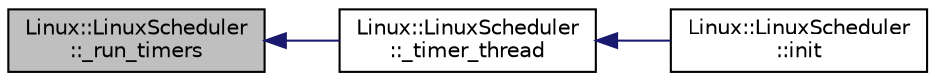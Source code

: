 digraph "Linux::LinuxScheduler::_run_timers"
{
 // INTERACTIVE_SVG=YES
  edge [fontname="Helvetica",fontsize="10",labelfontname="Helvetica",labelfontsize="10"];
  node [fontname="Helvetica",fontsize="10",shape=record];
  rankdir="LR";
  Node1 [label="Linux::LinuxScheduler\l::_run_timers",height=0.2,width=0.4,color="black", fillcolor="grey75", style="filled" fontcolor="black"];
  Node1 -> Node2 [dir="back",color="midnightblue",fontsize="10",style="solid",fontname="Helvetica"];
  Node2 [label="Linux::LinuxScheduler\l::_timer_thread",height=0.2,width=0.4,color="black", fillcolor="white", style="filled",URL="$classLinux_1_1LinuxScheduler.html#a85f014765f99e48c2e7f14563dfc9a00"];
  Node2 -> Node3 [dir="back",color="midnightblue",fontsize="10",style="solid",fontname="Helvetica"];
  Node3 [label="Linux::LinuxScheduler\l::init",height=0.2,width=0.4,color="black", fillcolor="white", style="filled",URL="$classLinux_1_1LinuxScheduler.html#a9b85c92d0c6cb394981442d0744bbc91"];
}
